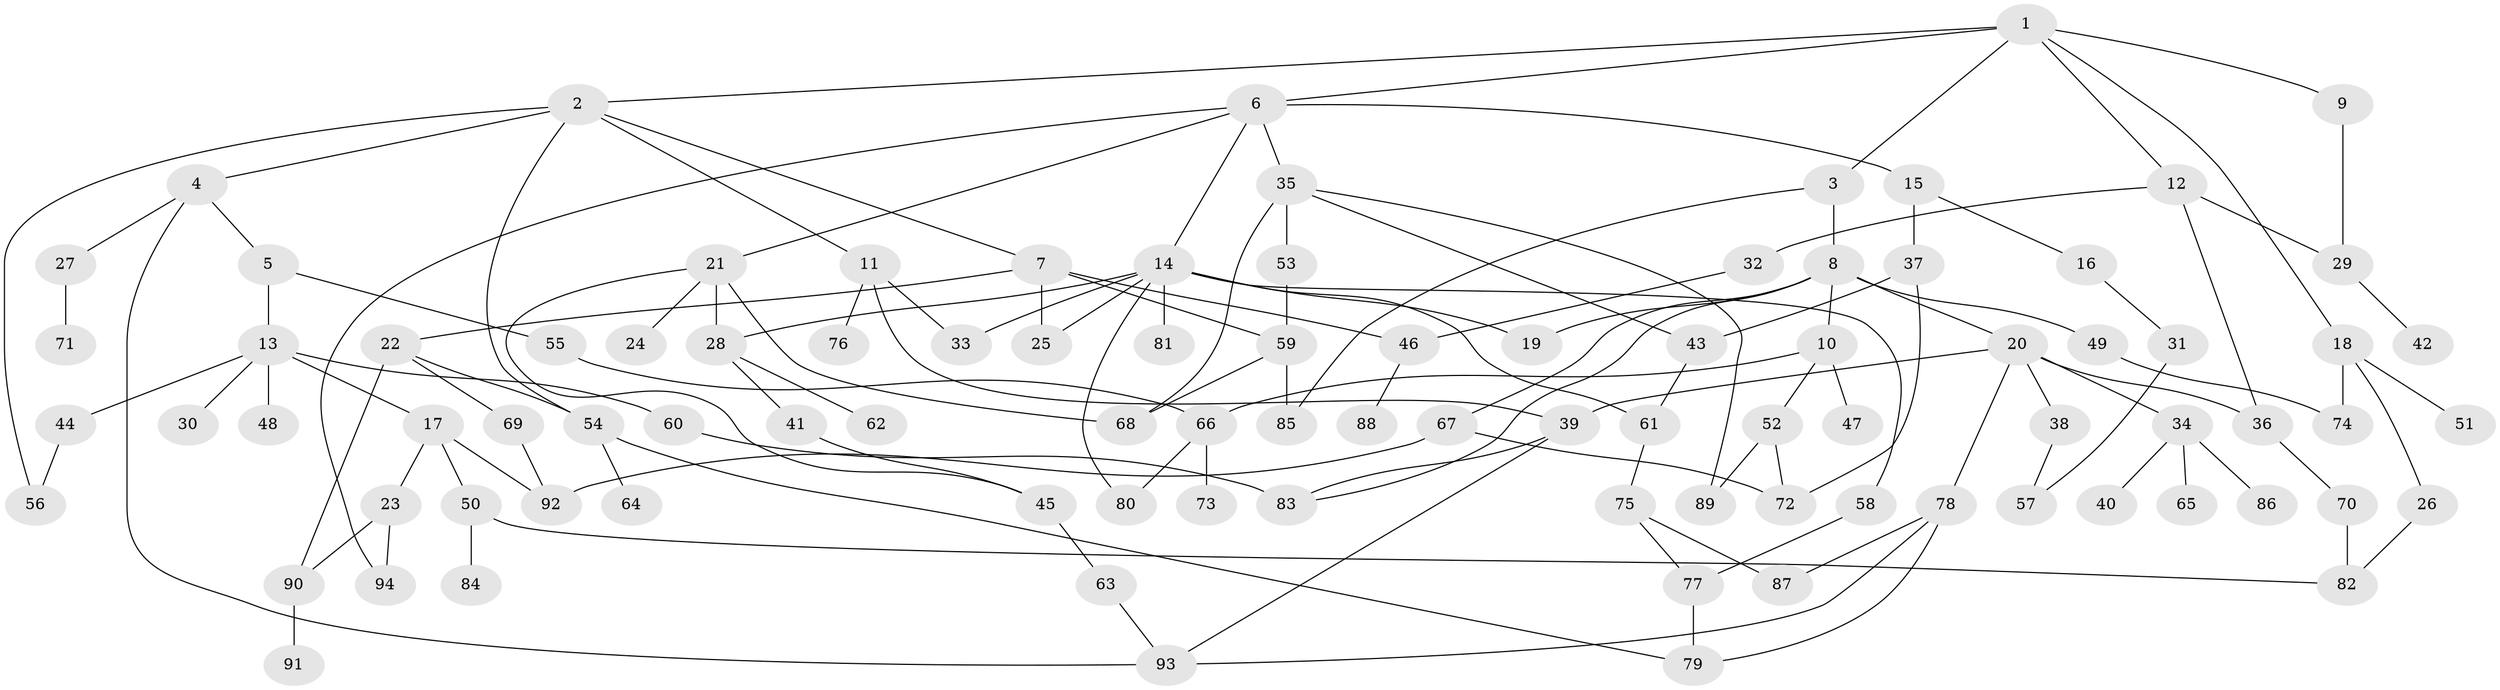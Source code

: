 // Generated by graph-tools (version 1.1) at 2025/01/03/09/25 03:01:01]
// undirected, 94 vertices, 132 edges
graph export_dot {
graph [start="1"]
  node [color=gray90,style=filled];
  1;
  2;
  3;
  4;
  5;
  6;
  7;
  8;
  9;
  10;
  11;
  12;
  13;
  14;
  15;
  16;
  17;
  18;
  19;
  20;
  21;
  22;
  23;
  24;
  25;
  26;
  27;
  28;
  29;
  30;
  31;
  32;
  33;
  34;
  35;
  36;
  37;
  38;
  39;
  40;
  41;
  42;
  43;
  44;
  45;
  46;
  47;
  48;
  49;
  50;
  51;
  52;
  53;
  54;
  55;
  56;
  57;
  58;
  59;
  60;
  61;
  62;
  63;
  64;
  65;
  66;
  67;
  68;
  69;
  70;
  71;
  72;
  73;
  74;
  75;
  76;
  77;
  78;
  79;
  80;
  81;
  82;
  83;
  84;
  85;
  86;
  87;
  88;
  89;
  90;
  91;
  92;
  93;
  94;
  1 -- 2;
  1 -- 3;
  1 -- 6;
  1 -- 9;
  1 -- 12;
  1 -- 18;
  2 -- 4;
  2 -- 7;
  2 -- 11;
  2 -- 56;
  2 -- 54;
  3 -- 8;
  3 -- 85;
  4 -- 5;
  4 -- 27;
  4 -- 93;
  5 -- 13;
  5 -- 55;
  6 -- 14;
  6 -- 15;
  6 -- 21;
  6 -- 35;
  6 -- 94;
  7 -- 22;
  7 -- 59;
  7 -- 46;
  7 -- 25;
  8 -- 10;
  8 -- 19;
  8 -- 20;
  8 -- 49;
  8 -- 67;
  8 -- 83;
  9 -- 29;
  10 -- 47;
  10 -- 52;
  10 -- 66;
  11 -- 33;
  11 -- 76;
  11 -- 39;
  12 -- 29;
  12 -- 32;
  12 -- 36;
  13 -- 17;
  13 -- 30;
  13 -- 44;
  13 -- 48;
  13 -- 60;
  14 -- 25;
  14 -- 58;
  14 -- 81;
  14 -- 28;
  14 -- 33;
  14 -- 19;
  14 -- 61;
  14 -- 80;
  15 -- 16;
  15 -- 37;
  16 -- 31;
  17 -- 23;
  17 -- 50;
  17 -- 92;
  18 -- 26;
  18 -- 51;
  18 -- 74;
  20 -- 34;
  20 -- 36;
  20 -- 38;
  20 -- 39;
  20 -- 78;
  21 -- 24;
  21 -- 28;
  21 -- 45;
  21 -- 68;
  22 -- 54;
  22 -- 69;
  22 -- 90;
  23 -- 90;
  23 -- 94;
  26 -- 82;
  27 -- 71;
  28 -- 41;
  28 -- 62;
  29 -- 42;
  31 -- 57;
  32 -- 46;
  34 -- 40;
  34 -- 65;
  34 -- 86;
  35 -- 53;
  35 -- 43;
  35 -- 68;
  35 -- 89;
  36 -- 70;
  37 -- 43;
  37 -- 72;
  38 -- 57;
  39 -- 83;
  39 -- 93;
  41 -- 45;
  43 -- 61;
  44 -- 56;
  45 -- 63;
  46 -- 88;
  49 -- 74;
  50 -- 84;
  50 -- 82;
  52 -- 89;
  52 -- 72;
  53 -- 59;
  54 -- 64;
  54 -- 79;
  55 -- 66;
  58 -- 77;
  59 -- 85;
  59 -- 68;
  60 -- 83;
  61 -- 75;
  63 -- 93;
  66 -- 73;
  66 -- 80;
  67 -- 92;
  67 -- 72;
  69 -- 92;
  70 -- 82;
  75 -- 77;
  75 -- 87;
  77 -- 79;
  78 -- 87;
  78 -- 93;
  78 -- 79;
  90 -- 91;
}
